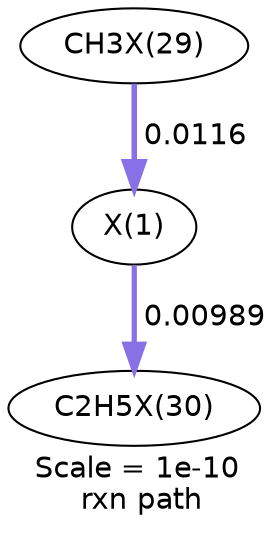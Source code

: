digraph reaction_paths {
center=1;
s78 -> s74[fontname="Helvetica", style="setlinewidth(2.64)", arrowsize=1.32, color="0.7, 0.512, 0.9"
, label=" 0.0116"];
s74 -> s79[fontname="Helvetica", style="setlinewidth(2.51)", arrowsize=1.26, color="0.7, 0.51, 0.9"
, label=" 0.00989"];
s74 [ fontname="Helvetica", label="X(1)"];
s78 [ fontname="Helvetica", label="CH3X(29)"];
s79 [ fontname="Helvetica", label="C2H5X(30)"];
 label = "Scale = 1e-10\l rxn path";
 fontname = "Helvetica";
}
